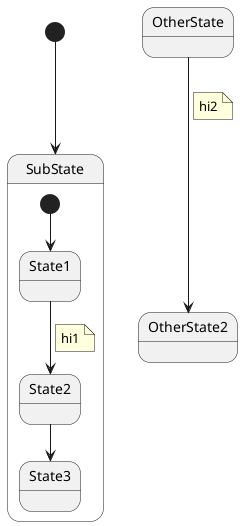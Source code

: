 {
  "sha1": "dnty07b2i8utpkd03cya0cdhzkmxngb",
  "insertion": {
    "when": "2024-06-01T09:03:03.250Z",
    "user": "plantuml@gmail.com"
  }
}
@startuml
[*] --> SubState
 
state SubState {
    [*] --> State1
    State1 --> State2
    note right on link
    hi1
    end note
    State2 --> State3
}
 
OtherState --> OtherState2
note right on link
hi2
end note
@enduml
